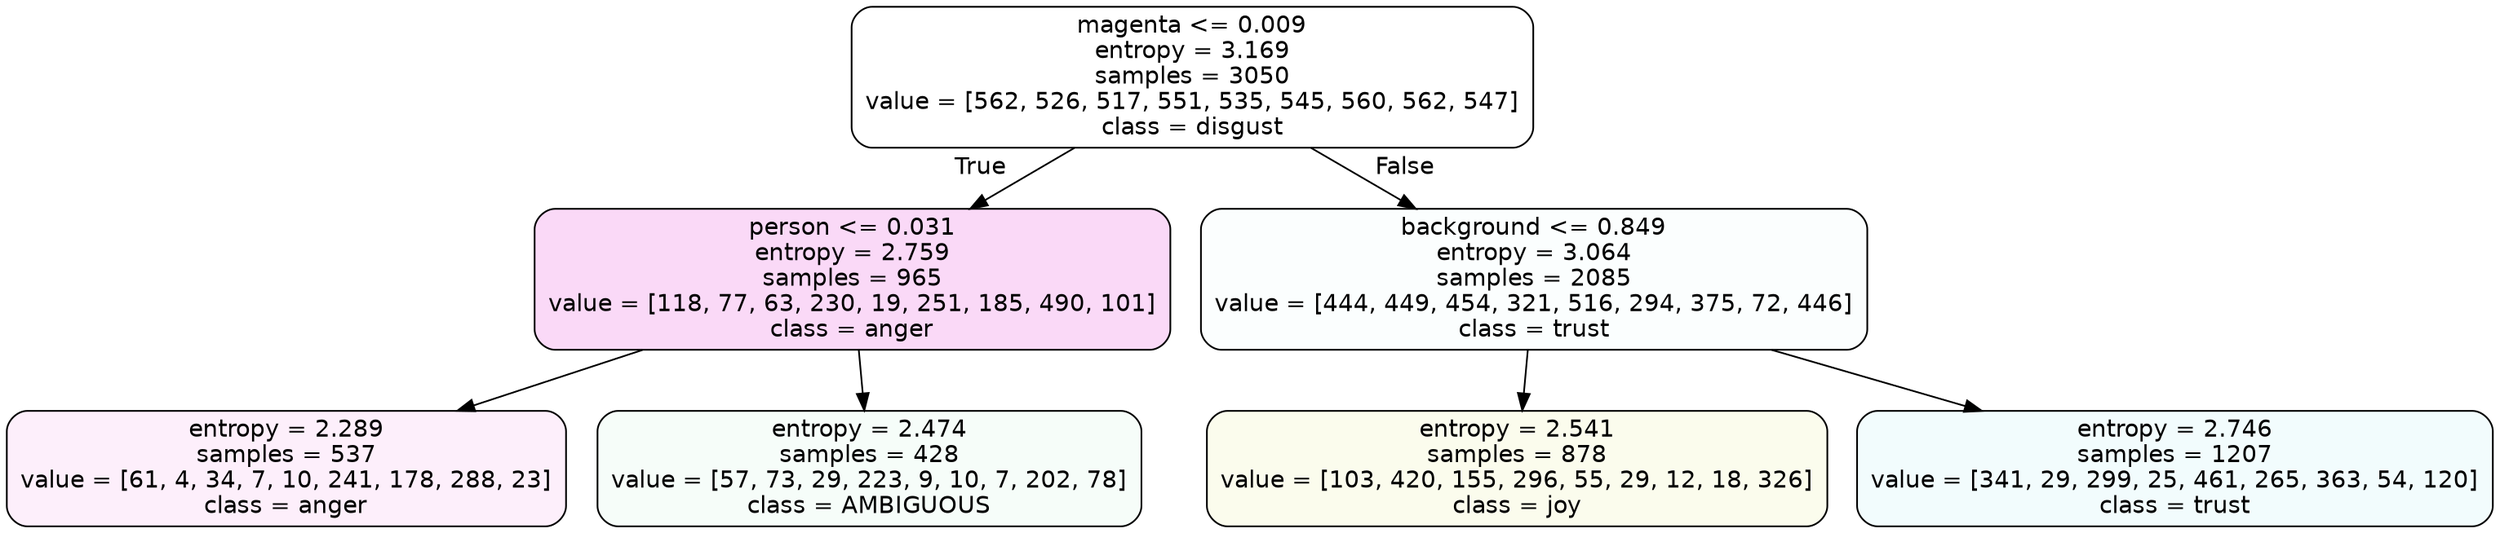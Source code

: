 digraph Tree {
node [shape=box, style="filled, rounded", color="black", fontname=helvetica] ;
edge [fontname=helvetica] ;
0 [label="magenta <= 0.009\nentropy = 3.169\nsamples = 3050\nvalue = [562, 526, 517, 551, 535, 545, 560, 562, 547]\nclass = disgust", fillcolor="#e5813900"] ;
1 [label="person <= 0.031\nentropy = 2.759\nsamples = 965\nvalue = [118, 77, 63, 230, 19, 251, 185, 490, 101]\nclass = anger", fillcolor="#e539d730"] ;
0 -> 1 [labeldistance=2.5, labelangle=45, headlabel="True"] ;
2 [label="entropy = 2.289\nsamples = 537\nvalue = [61, 4, 34, 7, 10, 241, 178, 288, 23]\nclass = anger", fillcolor="#e539d714"] ;
1 -> 2 ;
3 [label="entropy = 2.474\nsamples = 428\nvalue = [57, 73, 29, 223, 9, 10, 7, 202, 78]\nclass = AMBIGUOUS", fillcolor="#39e5810b"] ;
1 -> 3 ;
4 [label="background <= 0.849\nentropy = 3.064\nsamples = 2085\nvalue = [444, 449, 454, 321, 516, 294, 375, 72, 446]\nclass = trust", fillcolor="#39d7e505"] ;
0 -> 4 [labeldistance=2.5, labelangle=-45, headlabel="False"] ;
5 [label="entropy = 2.541\nsamples = 878\nvalue = [103, 420, 155, 296, 55, 29, 12, 18, 326]\nclass = joy", fillcolor="#d7e53916"] ;
4 -> 5 ;
6 [label="entropy = 2.746\nsamples = 1207\nvalue = [341, 29, 299, 25, 461, 265, 363, 54, 120]\nclass = trust", fillcolor="#39d7e510"] ;
4 -> 6 ;
}